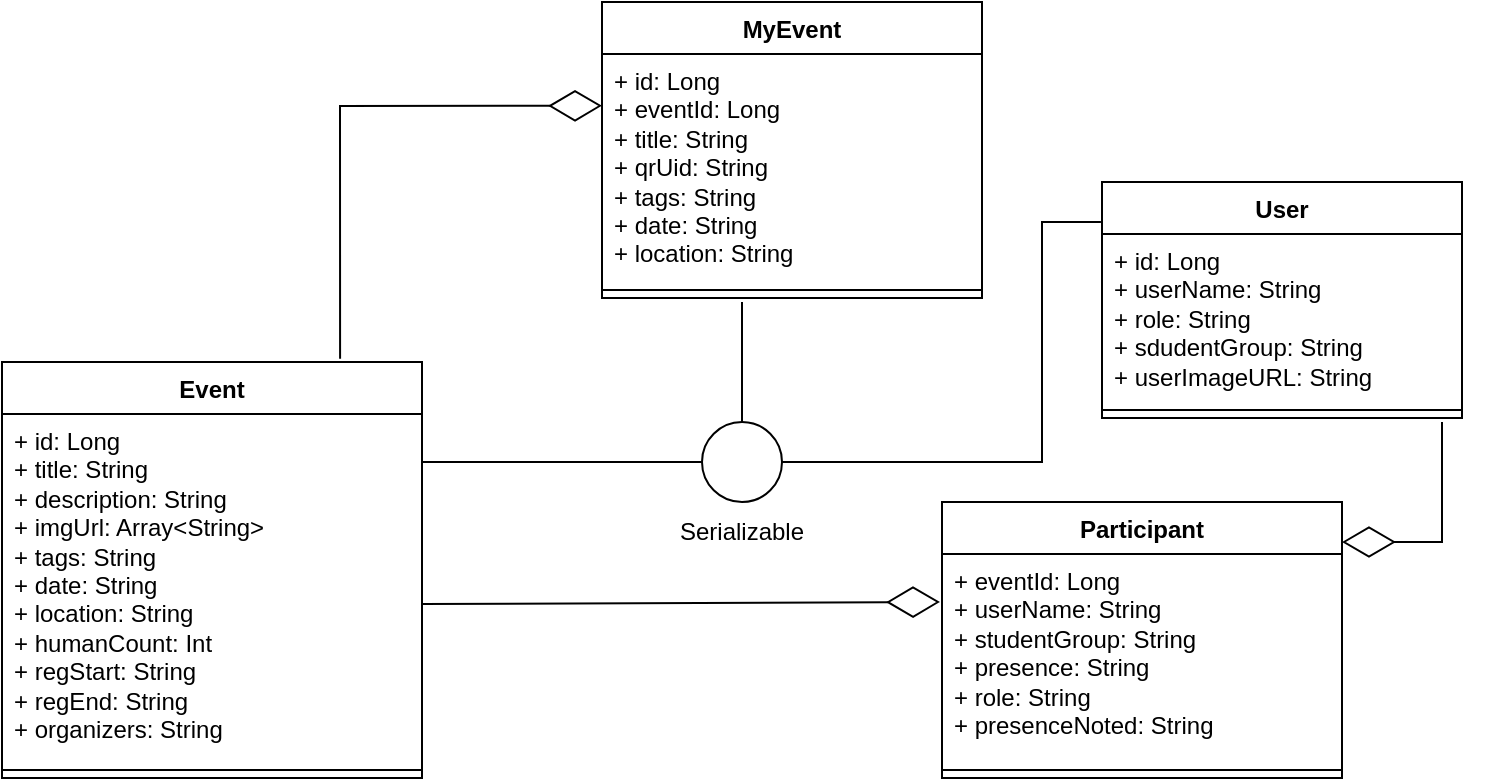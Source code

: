 <mxfile version="21.3.0" type="device">
  <diagram name="Страница 1" id="HZR2qhCa8YkgNRcIJABW">
    <mxGraphModel dx="868" dy="480" grid="1" gridSize="10" guides="1" tooltips="1" connect="1" arrows="1" fold="1" page="1" pageScale="1" pageWidth="827" pageHeight="1169" math="0" shadow="0">
      <root>
        <mxCell id="0" />
        <mxCell id="1" parent="0" />
        <mxCell id="oF35NkQArcCpL5VbkBub-1" value="Event" style="swimlane;fontStyle=1;align=center;verticalAlign=top;childLayout=stackLayout;horizontal=1;startSize=26;horizontalStack=0;resizeParent=1;resizeParentMax=0;resizeLast=0;collapsible=1;marginBottom=0;whiteSpace=wrap;html=1;" vertex="1" parent="1">
          <mxGeometry x="49" y="180" width="210" height="208" as="geometry" />
        </mxCell>
        <mxCell id="oF35NkQArcCpL5VbkBub-2" value="+ id: Long&lt;br&gt;+&amp;nbsp;title:&amp;nbsp;String&lt;br&gt;+&amp;nbsp;description: String&lt;br&gt;+&amp;nbsp;imgUrl: Array&amp;lt;String&amp;gt;&lt;br&gt;+&amp;nbsp;tags: String&lt;br&gt;+&amp;nbsp;date: String&lt;br&gt;+&amp;nbsp;location: String&lt;br&gt;+&amp;nbsp;humanCount: Int&lt;br&gt;+&amp;nbsp;regStart: String&lt;br&gt;+&amp;nbsp;regEnd: String&lt;br&gt;+&amp;nbsp;organizers: String" style="text;strokeColor=none;fillColor=none;align=left;verticalAlign=top;spacingLeft=4;spacingRight=4;overflow=hidden;rotatable=0;points=[[0,0.5],[1,0.5]];portConstraint=eastwest;whiteSpace=wrap;html=1;" vertex="1" parent="oF35NkQArcCpL5VbkBub-1">
          <mxGeometry y="26" width="210" height="174" as="geometry" />
        </mxCell>
        <mxCell id="oF35NkQArcCpL5VbkBub-3" value="" style="line;strokeWidth=1;fillColor=none;align=left;verticalAlign=middle;spacingTop=-1;spacingLeft=3;spacingRight=3;rotatable=0;labelPosition=right;points=[];portConstraint=eastwest;strokeColor=inherit;" vertex="1" parent="oF35NkQArcCpL5VbkBub-1">
          <mxGeometry y="200" width="210" height="8" as="geometry" />
        </mxCell>
        <mxCell id="oF35NkQArcCpL5VbkBub-5" value="MyEvent" style="swimlane;fontStyle=1;align=center;verticalAlign=top;childLayout=stackLayout;horizontal=1;startSize=26;horizontalStack=0;resizeParent=1;resizeParentMax=0;resizeLast=0;collapsible=1;marginBottom=0;whiteSpace=wrap;html=1;" vertex="1" parent="1">
          <mxGeometry x="349" width="190" height="148" as="geometry" />
        </mxCell>
        <mxCell id="oF35NkQArcCpL5VbkBub-6" value="+ id: Long&lt;br&gt;+&amp;nbsp;eventId: Long&lt;br&gt;+&amp;nbsp;title: String&lt;br&gt;+&amp;nbsp;qrUid: String&lt;br&gt;+&amp;nbsp;tags: String&lt;br&gt;+&amp;nbsp;date: String&lt;br&gt;+&amp;nbsp;location: String" style="text;strokeColor=none;fillColor=none;align=left;verticalAlign=top;spacingLeft=4;spacingRight=4;overflow=hidden;rotatable=0;points=[[0,0.5],[1,0.5]];portConstraint=eastwest;whiteSpace=wrap;html=1;" vertex="1" parent="oF35NkQArcCpL5VbkBub-5">
          <mxGeometry y="26" width="190" height="114" as="geometry" />
        </mxCell>
        <mxCell id="oF35NkQArcCpL5VbkBub-7" value="" style="line;strokeWidth=1;fillColor=none;align=left;verticalAlign=middle;spacingTop=-1;spacingLeft=3;spacingRight=3;rotatable=0;labelPosition=right;points=[];portConstraint=eastwest;strokeColor=inherit;" vertex="1" parent="oF35NkQArcCpL5VbkBub-5">
          <mxGeometry y="140" width="190" height="8" as="geometry" />
        </mxCell>
        <mxCell id="oF35NkQArcCpL5VbkBub-9" value="Participant" style="swimlane;fontStyle=1;align=center;verticalAlign=top;childLayout=stackLayout;horizontal=1;startSize=26;horizontalStack=0;resizeParent=1;resizeParentMax=0;resizeLast=0;collapsible=1;marginBottom=0;whiteSpace=wrap;html=1;" vertex="1" parent="1">
          <mxGeometry x="519" y="250" width="200" height="138" as="geometry" />
        </mxCell>
        <mxCell id="oF35NkQArcCpL5VbkBub-10" value="+ eventId: Long&lt;br&gt;+ userName: String&lt;br&gt;+&amp;nbsp;studentGroup: String&lt;br&gt;+&amp;nbsp;presence: String&lt;br&gt;+ role: String&lt;br&gt;+&amp;nbsp;presenceNoted: String" style="text;strokeColor=none;fillColor=none;align=left;verticalAlign=top;spacingLeft=4;spacingRight=4;overflow=hidden;rotatable=0;points=[[0,0.5],[1,0.5]];portConstraint=eastwest;whiteSpace=wrap;html=1;" vertex="1" parent="oF35NkQArcCpL5VbkBub-9">
          <mxGeometry y="26" width="200" height="104" as="geometry" />
        </mxCell>
        <mxCell id="oF35NkQArcCpL5VbkBub-11" value="" style="line;strokeWidth=1;fillColor=none;align=left;verticalAlign=middle;spacingTop=-1;spacingLeft=3;spacingRight=3;rotatable=0;labelPosition=right;points=[];portConstraint=eastwest;strokeColor=inherit;" vertex="1" parent="oF35NkQArcCpL5VbkBub-9">
          <mxGeometry y="130" width="200" height="8" as="geometry" />
        </mxCell>
        <mxCell id="oF35NkQArcCpL5VbkBub-13" value="User" style="swimlane;fontStyle=1;align=center;verticalAlign=top;childLayout=stackLayout;horizontal=1;startSize=26;horizontalStack=0;resizeParent=1;resizeParentMax=0;resizeLast=0;collapsible=1;marginBottom=0;whiteSpace=wrap;html=1;" vertex="1" parent="1">
          <mxGeometry x="599" y="90" width="180" height="118" as="geometry" />
        </mxCell>
        <mxCell id="oF35NkQArcCpL5VbkBub-14" value="+ id: Long&lt;br&gt;+&amp;nbsp;userName: String&lt;br&gt;+&amp;nbsp;role: String&lt;br&gt;+ sdudentGroup: String&lt;br&gt;+&amp;nbsp;userImageURL: String" style="text;strokeColor=none;fillColor=none;align=left;verticalAlign=top;spacingLeft=4;spacingRight=4;overflow=hidden;rotatable=0;points=[[0,0.5],[1,0.5]];portConstraint=eastwest;whiteSpace=wrap;html=1;" vertex="1" parent="oF35NkQArcCpL5VbkBub-13">
          <mxGeometry y="26" width="180" height="84" as="geometry" />
        </mxCell>
        <mxCell id="oF35NkQArcCpL5VbkBub-15" value="" style="line;strokeWidth=1;fillColor=none;align=left;verticalAlign=middle;spacingTop=-1;spacingLeft=3;spacingRight=3;rotatable=0;labelPosition=right;points=[];portConstraint=eastwest;strokeColor=inherit;" vertex="1" parent="oF35NkQArcCpL5VbkBub-13">
          <mxGeometry y="110" width="180" height="8" as="geometry" />
        </mxCell>
        <mxCell id="oF35NkQArcCpL5VbkBub-17" value="" style="endArrow=diamondThin;endFill=0;endSize=24;html=1;rounded=0;exitX=0.805;exitY=-0.008;exitDx=0;exitDy=0;exitPerimeter=0;entryX=0;entryY=0.227;entryDx=0;entryDy=0;entryPerimeter=0;" edge="1" parent="1" source="oF35NkQArcCpL5VbkBub-1" target="oF35NkQArcCpL5VbkBub-6">
          <mxGeometry width="160" relative="1" as="geometry">
            <mxPoint x="409" y="270" as="sourcePoint" />
            <mxPoint x="569" y="270" as="targetPoint" />
            <Array as="points">
              <mxPoint x="218" y="52" />
            </Array>
          </mxGeometry>
        </mxCell>
        <mxCell id="oF35NkQArcCpL5VbkBub-18" value="" style="endArrow=diamondThin;endFill=0;endSize=24;html=1;rounded=0;" edge="1" parent="1">
          <mxGeometry width="160" relative="1" as="geometry">
            <mxPoint x="769" y="210" as="sourcePoint" />
            <mxPoint x="719" y="270" as="targetPoint" />
            <Array as="points">
              <mxPoint x="769" y="270" />
            </Array>
          </mxGeometry>
        </mxCell>
        <mxCell id="oF35NkQArcCpL5VbkBub-20" value="" style="ellipse;whiteSpace=wrap;html=1;aspect=fixed;" vertex="1" parent="1">
          <mxGeometry x="399" y="210" width="40" height="40" as="geometry" />
        </mxCell>
        <mxCell id="oF35NkQArcCpL5VbkBub-21" value="Serializable" style="text;html=1;strokeColor=none;fillColor=none;align=center;verticalAlign=middle;whiteSpace=wrap;rounded=0;" vertex="1" parent="1">
          <mxGeometry x="389" y="250" width="60" height="30" as="geometry" />
        </mxCell>
        <mxCell id="oF35NkQArcCpL5VbkBub-22" value="" style="endArrow=none;html=1;rounded=0;exitX=0;exitY=0.5;exitDx=0;exitDy=0;entryX=1;entryY=0.138;entryDx=0;entryDy=0;entryPerimeter=0;" edge="1" parent="1" source="oF35NkQArcCpL5VbkBub-20" target="oF35NkQArcCpL5VbkBub-2">
          <mxGeometry width="50" height="50" relative="1" as="geometry">
            <mxPoint x="339" y="360" as="sourcePoint" />
            <mxPoint x="389" y="310" as="targetPoint" />
          </mxGeometry>
        </mxCell>
        <mxCell id="oF35NkQArcCpL5VbkBub-23" value="" style="endArrow=none;html=1;rounded=0;entryX=0.5;entryY=0;entryDx=0;entryDy=0;" edge="1" parent="1" target="oF35NkQArcCpL5VbkBub-20">
          <mxGeometry width="50" height="50" relative="1" as="geometry">
            <mxPoint x="419" y="150" as="sourcePoint" />
            <mxPoint x="379" y="340" as="targetPoint" />
          </mxGeometry>
        </mxCell>
        <mxCell id="oF35NkQArcCpL5VbkBub-24" value="" style="endArrow=none;html=1;rounded=0;exitX=1;exitY=0.5;exitDx=0;exitDy=0;entryX=-0.003;entryY=0.169;entryDx=0;entryDy=0;entryPerimeter=0;" edge="1" parent="1" source="oF35NkQArcCpL5VbkBub-20" target="oF35NkQArcCpL5VbkBub-13">
          <mxGeometry width="50" height="50" relative="1" as="geometry">
            <mxPoint x="379" y="370" as="sourcePoint" />
            <mxPoint x="429" y="320" as="targetPoint" />
            <Array as="points">
              <mxPoint x="569" y="230" />
              <mxPoint x="569" y="110" />
            </Array>
          </mxGeometry>
        </mxCell>
        <mxCell id="oF35NkQArcCpL5VbkBub-25" value="" style="endArrow=diamondThin;endFill=0;endSize=24;html=1;rounded=0;exitX=1.001;exitY=0.546;exitDx=0;exitDy=0;exitPerimeter=0;" edge="1" parent="1" source="oF35NkQArcCpL5VbkBub-2">
          <mxGeometry width="160" relative="1" as="geometry">
            <mxPoint x="290" y="300" as="sourcePoint" />
            <mxPoint x="518" y="300" as="targetPoint" />
          </mxGeometry>
        </mxCell>
      </root>
    </mxGraphModel>
  </diagram>
</mxfile>
